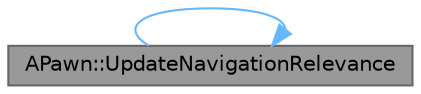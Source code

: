 digraph "APawn::UpdateNavigationRelevance"
{
 // INTERACTIVE_SVG=YES
 // LATEX_PDF_SIZE
  bgcolor="transparent";
  edge [fontname=Helvetica,fontsize=10,labelfontname=Helvetica,labelfontsize=10];
  node [fontname=Helvetica,fontsize=10,shape=box,height=0.2,width=0.4];
  rankdir="LR";
  Node1 [id="Node000001",label="APawn::UpdateNavigationRelevance",height=0.2,width=0.4,color="gray40", fillcolor="grey60", style="filled", fontcolor="black",tooltip="Update all components relevant for navigation generators to match bCanAffectNavigationGeneration flag..."];
  Node1 -> Node1 [id="edge1_Node000001_Node000001",color="steelblue1",style="solid",tooltip=" "];
}
